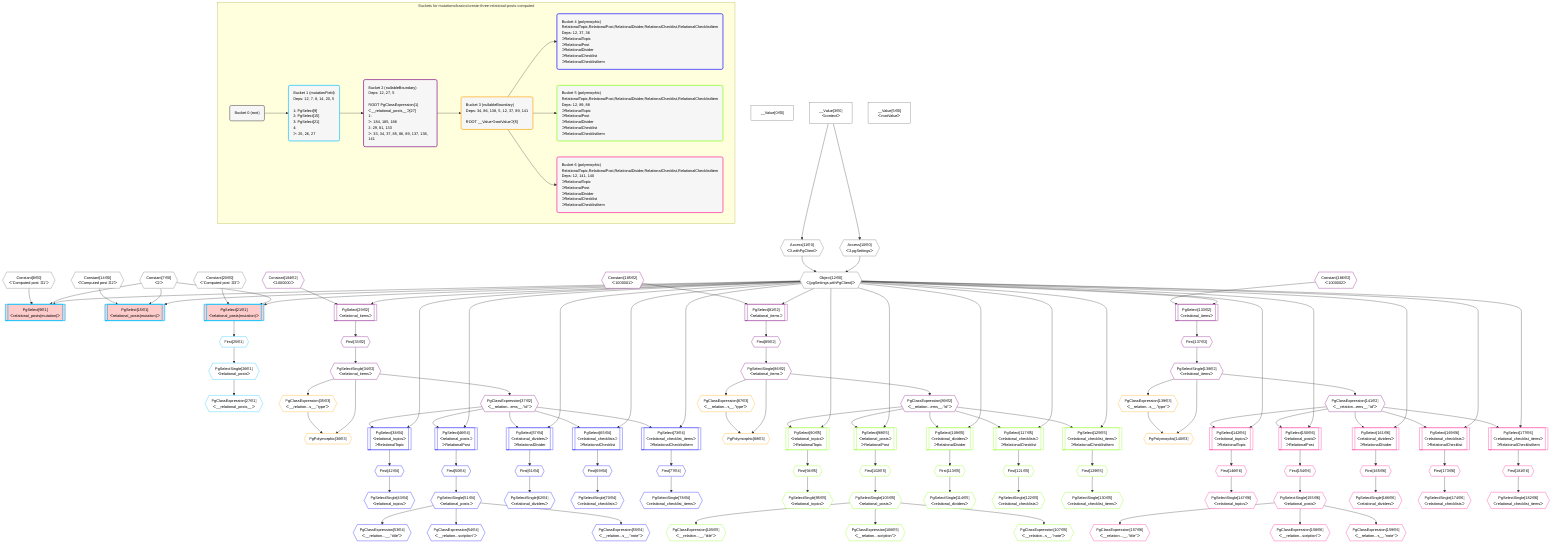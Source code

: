 %%{init: {'themeVariables': { 'fontSize': '12px'}}}%%
graph TD
    classDef path fill:#eee,stroke:#000,color:#000
    classDef plan fill:#fff,stroke-width:1px,color:#000
    classDef itemplan fill:#fff,stroke-width:2px,color:#000
    classDef unbatchedplan fill:#dff,stroke-width:1px,color:#000
    classDef sideeffectplan fill:#fcc,stroke-width:2px,color:#000
    classDef bucket fill:#f6f6f6,color:#000,stroke-width:2px,text-align:left


    %% define steps
    __Value0["__Value[0∈0]"]:::plan
    __Value3["__Value[3∈0]<br />ᐸcontextᐳ"]:::plan
    __Value5["__Value[5∈0]<br />ᐸrootValueᐳ"]:::plan
    Constant7{{"Constant[7∈0]<br />ᐸ2ᐳ"}}:::plan
    Constant8{{"Constant[8∈0]<br />ᐸ'Computed post ꖛ1'ᐳ"}}:::plan
    Access10{{"Access[10∈0]<br />ᐸ3.pgSettingsᐳ"}}:::plan
    Access11{{"Access[11∈0]<br />ᐸ3.withPgClientᐳ"}}:::plan
    Object12{{"Object[12∈0]<br />ᐸ{pgSettings,withPgClient}ᐳ"}}:::plan
    PgSelect9[["PgSelect[9∈1]<br />ᐸrelational_posts(mutation)ᐳ"]]:::sideeffectplan
    Constant14{{"Constant[14∈0]<br />ᐸ'Computed post ꖛ2'ᐳ"}}:::plan
    PgSelect15[["PgSelect[15∈1]<br />ᐸrelational_posts(mutation)ᐳ"]]:::sideeffectplan
    Constant20{{"Constant[20∈0]<br />ᐸ'Computed post ꖛ3'ᐳ"}}:::plan
    PgSelect21[["PgSelect[21∈1]<br />ᐸrelational_posts(mutation)ᐳ"]]:::sideeffectplan
    First25{{"First[25∈1]"}}:::plan
    PgSelectSingle26{{"PgSelectSingle[26∈1]<br />ᐸrelational_postsᐳ"}}:::plan
    PgClassExpression27{{"PgClassExpression[27∈1]<br />ᐸ__relational_posts__ᐳ"}}:::plan
    Constant184{{"Constant[184∈2]<br />ᐸ1000000ᐳ"}}:::plan
    PgSelect29[["PgSelect[29∈2]<br />ᐸrelational_itemsᐳ"]]:::plan
    First33{{"First[33∈2]"}}:::plan
    PgSelectSingle34{{"PgSelectSingle[34∈2]<br />ᐸrelational_itemsᐳ"}}:::plan
    PgClassExpression35{{"PgClassExpression[35∈3]<br />ᐸ__relation...s__.”type”ᐳ"}}:::plan
    PgPolymorphic36{{"PgPolymorphic[36∈3]"}}:::plan
    PgClassExpression37{{"PgClassExpression[37∈2]<br />ᐸ__relation...ems__.”id”ᐳ"}}:::plan
    PgSelect38[["PgSelect[38∈4]<br />ᐸrelational_topicsᐳ<br />ᐳRelationalTopic"]]:::plan
    First42{{"First[42∈4]"}}:::plan
    PgSelectSingle43{{"PgSelectSingle[43∈4]<br />ᐸrelational_topicsᐳ"}}:::plan
    PgSelect46[["PgSelect[46∈4]<br />ᐸrelational_postsᐳ<br />ᐳRelationalPost"]]:::plan
    First50{{"First[50∈4]"}}:::plan
    PgSelectSingle51{{"PgSelectSingle[51∈4]<br />ᐸrelational_postsᐳ"}}:::plan
    PgClassExpression53{{"PgClassExpression[53∈4]<br />ᐸ__relation...__.”title”ᐳ"}}:::plan
    PgClassExpression54{{"PgClassExpression[54∈4]<br />ᐸ__relation...scription”ᐳ"}}:::plan
    PgClassExpression55{{"PgClassExpression[55∈4]<br />ᐸ__relation...s__.”note”ᐳ"}}:::plan
    PgSelect57[["PgSelect[57∈4]<br />ᐸrelational_dividersᐳ<br />ᐳRelationalDivider"]]:::plan
    First61{{"First[61∈4]"}}:::plan
    PgSelectSingle62{{"PgSelectSingle[62∈4]<br />ᐸrelational_dividersᐳ"}}:::plan
    PgSelect65[["PgSelect[65∈4]<br />ᐸrelational_checklistsᐳ<br />ᐳRelationalChecklist"]]:::plan
    First69{{"First[69∈4]"}}:::plan
    PgSelectSingle70{{"PgSelectSingle[70∈4]<br />ᐸrelational_checklistsᐳ"}}:::plan
    PgSelect73[["PgSelect[73∈4]<br />ᐸrelational_checklist_itemsᐳ<br />ᐳRelationalChecklistItem"]]:::plan
    First77{{"First[77∈4]"}}:::plan
    PgSelectSingle78{{"PgSelectSingle[78∈4]<br />ᐸrelational_checklist_itemsᐳ"}}:::plan
    Constant185{{"Constant[185∈2]<br />ᐸ1000001ᐳ"}}:::plan
    PgSelect81[["PgSelect[81∈2]<br />ᐸrelational_itemsᐳ"]]:::plan
    First85{{"First[85∈2]"}}:::plan
    PgSelectSingle86{{"PgSelectSingle[86∈2]<br />ᐸrelational_itemsᐳ"}}:::plan
    PgClassExpression87{{"PgClassExpression[87∈3]<br />ᐸ__relation...s__.”type”ᐳ"}}:::plan
    PgPolymorphic88{{"PgPolymorphic[88∈3]"}}:::plan
    PgClassExpression89{{"PgClassExpression[89∈2]<br />ᐸ__relation...ems__.”id”ᐳ"}}:::plan
    PgSelect90[["PgSelect[90∈5]<br />ᐸrelational_topicsᐳ<br />ᐳRelationalTopic"]]:::plan
    First94{{"First[94∈5]"}}:::plan
    PgSelectSingle95{{"PgSelectSingle[95∈5]<br />ᐸrelational_topicsᐳ"}}:::plan
    PgSelect98[["PgSelect[98∈5]<br />ᐸrelational_postsᐳ<br />ᐳRelationalPost"]]:::plan
    First102{{"First[102∈5]"}}:::plan
    PgSelectSingle103{{"PgSelectSingle[103∈5]<br />ᐸrelational_postsᐳ"}}:::plan
    PgClassExpression105{{"PgClassExpression[105∈5]<br />ᐸ__relation...__.”title”ᐳ"}}:::plan
    PgClassExpression106{{"PgClassExpression[106∈5]<br />ᐸ__relation...scription”ᐳ"}}:::plan
    PgClassExpression107{{"PgClassExpression[107∈5]<br />ᐸ__relation...s__.”note”ᐳ"}}:::plan
    PgSelect109[["PgSelect[109∈5]<br />ᐸrelational_dividersᐳ<br />ᐳRelationalDivider"]]:::plan
    First113{{"First[113∈5]"}}:::plan
    PgSelectSingle114{{"PgSelectSingle[114∈5]<br />ᐸrelational_dividersᐳ"}}:::plan
    PgSelect117[["PgSelect[117∈5]<br />ᐸrelational_checklistsᐳ<br />ᐳRelationalChecklist"]]:::plan
    First121{{"First[121∈5]"}}:::plan
    PgSelectSingle122{{"PgSelectSingle[122∈5]<br />ᐸrelational_checklistsᐳ"}}:::plan
    PgSelect125[["PgSelect[125∈5]<br />ᐸrelational_checklist_itemsᐳ<br />ᐳRelationalChecklistItem"]]:::plan
    First129{{"First[129∈5]"}}:::plan
    PgSelectSingle130{{"PgSelectSingle[130∈5]<br />ᐸrelational_checklist_itemsᐳ"}}:::plan
    Constant186{{"Constant[186∈2]<br />ᐸ1000002ᐳ"}}:::plan
    PgSelect133[["PgSelect[133∈2]<br />ᐸrelational_itemsᐳ"]]:::plan
    First137{{"First[137∈2]"}}:::plan
    PgSelectSingle138{{"PgSelectSingle[138∈2]<br />ᐸrelational_itemsᐳ"}}:::plan
    PgClassExpression139{{"PgClassExpression[139∈3]<br />ᐸ__relation...s__.”type”ᐳ"}}:::plan
    PgPolymorphic140{{"PgPolymorphic[140∈3]"}}:::plan
    PgClassExpression141{{"PgClassExpression[141∈2]<br />ᐸ__relation...ems__.”id”ᐳ"}}:::plan
    PgSelect142[["PgSelect[142∈6]<br />ᐸrelational_topicsᐳ<br />ᐳRelationalTopic"]]:::plan
    First146{{"First[146∈6]"}}:::plan
    PgSelectSingle147{{"PgSelectSingle[147∈6]<br />ᐸrelational_topicsᐳ"}}:::plan
    PgSelect150[["PgSelect[150∈6]<br />ᐸrelational_postsᐳ<br />ᐳRelationalPost"]]:::plan
    First154{{"First[154∈6]"}}:::plan
    PgSelectSingle155{{"PgSelectSingle[155∈6]<br />ᐸrelational_postsᐳ"}}:::plan
    PgClassExpression157{{"PgClassExpression[157∈6]<br />ᐸ__relation...__.”title”ᐳ"}}:::plan
    PgClassExpression158{{"PgClassExpression[158∈6]<br />ᐸ__relation...scription”ᐳ"}}:::plan
    PgClassExpression159{{"PgClassExpression[159∈6]<br />ᐸ__relation...s__.”note”ᐳ"}}:::plan
    PgSelect161[["PgSelect[161∈6]<br />ᐸrelational_dividersᐳ<br />ᐳRelationalDivider"]]:::plan
    First165{{"First[165∈6]"}}:::plan
    PgSelectSingle166{{"PgSelectSingle[166∈6]<br />ᐸrelational_dividersᐳ"}}:::plan
    PgSelect169[["PgSelect[169∈6]<br />ᐸrelational_checklistsᐳ<br />ᐳRelationalChecklist"]]:::plan
    First173{{"First[173∈6]"}}:::plan
    PgSelectSingle174{{"PgSelectSingle[174∈6]<br />ᐸrelational_checklistsᐳ"}}:::plan
    PgSelect177[["PgSelect[177∈6]<br />ᐸrelational_checklist_itemsᐳ<br />ᐳRelationalChecklistItem"]]:::plan
    First181{{"First[181∈6]"}}:::plan
    PgSelectSingle182{{"PgSelectSingle[182∈6]<br />ᐸrelational_checklist_itemsᐳ"}}:::plan

    %% plan dependencies
    __Value3 --> Access10
    __Value3 --> Access11
    Access10 & Access11 --> Object12
    Object12 & Constant7 & Constant8 --> PgSelect9
    Object12 & Constant7 & Constant14 --> PgSelect15
    Object12 & Constant7 & Constant20 --> PgSelect21
    PgSelect21 --> First25
    First25 --> PgSelectSingle26
    PgSelectSingle26 --> PgClassExpression27
    Object12 & Constant184 --> PgSelect29
    PgSelect29 --> First33
    First33 --> PgSelectSingle34
    PgSelectSingle34 --> PgClassExpression35
    PgSelectSingle34 & PgClassExpression35 --> PgPolymorphic36
    PgSelectSingle34 --> PgClassExpression37
    Object12 & PgClassExpression37 --> PgSelect38
    PgSelect38 --> First42
    First42 --> PgSelectSingle43
    Object12 & PgClassExpression37 --> PgSelect46
    PgSelect46 --> First50
    First50 --> PgSelectSingle51
    PgSelectSingle51 --> PgClassExpression53
    PgSelectSingle51 --> PgClassExpression54
    PgSelectSingle51 --> PgClassExpression55
    Object12 & PgClassExpression37 --> PgSelect57
    PgSelect57 --> First61
    First61 --> PgSelectSingle62
    Object12 & PgClassExpression37 --> PgSelect65
    PgSelect65 --> First69
    First69 --> PgSelectSingle70
    Object12 & PgClassExpression37 --> PgSelect73
    PgSelect73 --> First77
    First77 --> PgSelectSingle78
    Object12 & Constant185 --> PgSelect81
    PgSelect81 --> First85
    First85 --> PgSelectSingle86
    PgSelectSingle86 --> PgClassExpression87
    PgSelectSingle86 & PgClassExpression87 --> PgPolymorphic88
    PgSelectSingle86 --> PgClassExpression89
    Object12 & PgClassExpression89 --> PgSelect90
    PgSelect90 --> First94
    First94 --> PgSelectSingle95
    Object12 & PgClassExpression89 --> PgSelect98
    PgSelect98 --> First102
    First102 --> PgSelectSingle103
    PgSelectSingle103 --> PgClassExpression105
    PgSelectSingle103 --> PgClassExpression106
    PgSelectSingle103 --> PgClassExpression107
    Object12 & PgClassExpression89 --> PgSelect109
    PgSelect109 --> First113
    First113 --> PgSelectSingle114
    Object12 & PgClassExpression89 --> PgSelect117
    PgSelect117 --> First121
    First121 --> PgSelectSingle122
    Object12 & PgClassExpression89 --> PgSelect125
    PgSelect125 --> First129
    First129 --> PgSelectSingle130
    Object12 & Constant186 --> PgSelect133
    PgSelect133 --> First137
    First137 --> PgSelectSingle138
    PgSelectSingle138 --> PgClassExpression139
    PgSelectSingle138 & PgClassExpression139 --> PgPolymorphic140
    PgSelectSingle138 --> PgClassExpression141
    Object12 & PgClassExpression141 --> PgSelect142
    PgSelect142 --> First146
    First146 --> PgSelectSingle147
    Object12 & PgClassExpression141 --> PgSelect150
    PgSelect150 --> First154
    First154 --> PgSelectSingle155
    PgSelectSingle155 --> PgClassExpression157
    PgSelectSingle155 --> PgClassExpression158
    PgSelectSingle155 --> PgClassExpression159
    Object12 & PgClassExpression141 --> PgSelect161
    PgSelect161 --> First165
    First165 --> PgSelectSingle166
    Object12 & PgClassExpression141 --> PgSelect169
    PgSelect169 --> First173
    First173 --> PgSelectSingle174
    Object12 & PgClassExpression141 --> PgSelect177
    PgSelect177 --> First181
    First181 --> PgSelectSingle182

    subgraph "Buckets for mutations/basics/create-three-relational-posts-computed"
    Bucket0("Bucket 0 (root)"):::bucket
    classDef bucket0 stroke:#696969
    class Bucket0,__Value0,__Value3,__Value5,Constant7,Constant8,Access10,Access11,Object12,Constant14,Constant20 bucket0
    Bucket1("Bucket 1 (mutationField)<br />Deps: 12, 7, 8, 14, 20, 5<br /><br />1: PgSelect[9]<br />2: PgSelect[15]<br />3: PgSelect[21]<br />4: <br />ᐳ: 25, 26, 27"):::bucket
    classDef bucket1 stroke:#00bfff
    class Bucket1,PgSelect9,PgSelect15,PgSelect21,First25,PgSelectSingle26,PgClassExpression27 bucket1
    Bucket2("Bucket 2 (nullableBoundary)<br />Deps: 12, 27, 5<br /><br />ROOT PgClassExpression{1}ᐸ__relational_posts__ᐳ[27]<br />1: <br />ᐳ: 184, 185, 186<br />2: 29, 81, 133<br />ᐳ: 33, 34, 37, 85, 86, 89, 137, 138, 141"):::bucket
    classDef bucket2 stroke:#7f007f
    class Bucket2,PgSelect29,First33,PgSelectSingle34,PgClassExpression37,PgSelect81,First85,PgSelectSingle86,PgClassExpression89,PgSelect133,First137,PgSelectSingle138,PgClassExpression141,Constant184,Constant185,Constant186 bucket2
    Bucket3("Bucket 3 (nullableBoundary)<br />Deps: 34, 86, 138, 5, 12, 37, 89, 141<br /><br />ROOT __ValueᐸrootValueᐳ[5]"):::bucket
    classDef bucket3 stroke:#ffa500
    class Bucket3,PgClassExpression35,PgPolymorphic36,PgClassExpression87,PgPolymorphic88,PgClassExpression139,PgPolymorphic140 bucket3
    Bucket4("Bucket 4 (polymorphic)<br />RelationalTopic,RelationalPost,RelationalDivider,RelationalChecklist,RelationalChecklistItem<br />Deps: 12, 37, 36<br />ᐳRelationalTopic<br />ᐳRelationalPost<br />ᐳRelationalDivider<br />ᐳRelationalChecklist<br />ᐳRelationalChecklistItem"):::bucket
    classDef bucket4 stroke:#0000ff
    class Bucket4,PgSelect38,First42,PgSelectSingle43,PgSelect46,First50,PgSelectSingle51,PgClassExpression53,PgClassExpression54,PgClassExpression55,PgSelect57,First61,PgSelectSingle62,PgSelect65,First69,PgSelectSingle70,PgSelect73,First77,PgSelectSingle78 bucket4
    Bucket5("Bucket 5 (polymorphic)<br />RelationalTopic,RelationalPost,RelationalDivider,RelationalChecklist,RelationalChecklistItem<br />Deps: 12, 89, 88<br />ᐳRelationalTopic<br />ᐳRelationalPost<br />ᐳRelationalDivider<br />ᐳRelationalChecklist<br />ᐳRelationalChecklistItem"):::bucket
    classDef bucket5 stroke:#7fff00
    class Bucket5,PgSelect90,First94,PgSelectSingle95,PgSelect98,First102,PgSelectSingle103,PgClassExpression105,PgClassExpression106,PgClassExpression107,PgSelect109,First113,PgSelectSingle114,PgSelect117,First121,PgSelectSingle122,PgSelect125,First129,PgSelectSingle130 bucket5
    Bucket6("Bucket 6 (polymorphic)<br />RelationalTopic,RelationalPost,RelationalDivider,RelationalChecklist,RelationalChecklistItem<br />Deps: 12, 141, 140<br />ᐳRelationalTopic<br />ᐳRelationalPost<br />ᐳRelationalDivider<br />ᐳRelationalChecklist<br />ᐳRelationalChecklistItem"):::bucket
    classDef bucket6 stroke:#ff1493
    class Bucket6,PgSelect142,First146,PgSelectSingle147,PgSelect150,First154,PgSelectSingle155,PgClassExpression157,PgClassExpression158,PgClassExpression159,PgSelect161,First165,PgSelectSingle166,PgSelect169,First173,PgSelectSingle174,PgSelect177,First181,PgSelectSingle182 bucket6
    Bucket0 --> Bucket1
    Bucket1 --> Bucket2
    Bucket2 --> Bucket3
    Bucket3 --> Bucket4 & Bucket5 & Bucket6
    end